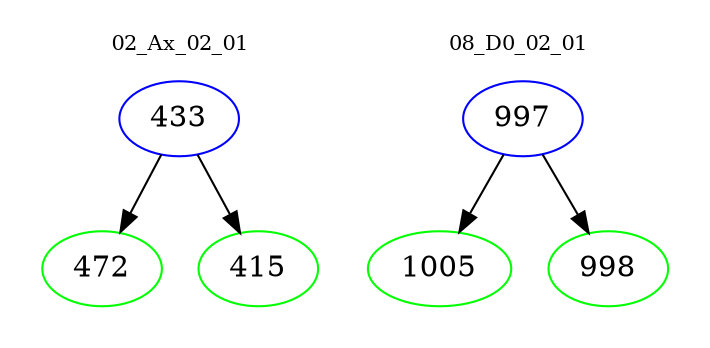 digraph{
subgraph cluster_0 {
color = white
label = "02_Ax_02_01";
fontsize=10;
T0_433 [label="433", color="blue"]
T0_433 -> T0_472 [color="black"]
T0_472 [label="472", color="green"]
T0_433 -> T0_415 [color="black"]
T0_415 [label="415", color="green"]
}
subgraph cluster_1 {
color = white
label = "08_D0_02_01";
fontsize=10;
T1_997 [label="997", color="blue"]
T1_997 -> T1_1005 [color="black"]
T1_1005 [label="1005", color="green"]
T1_997 -> T1_998 [color="black"]
T1_998 [label="998", color="green"]
}
}
